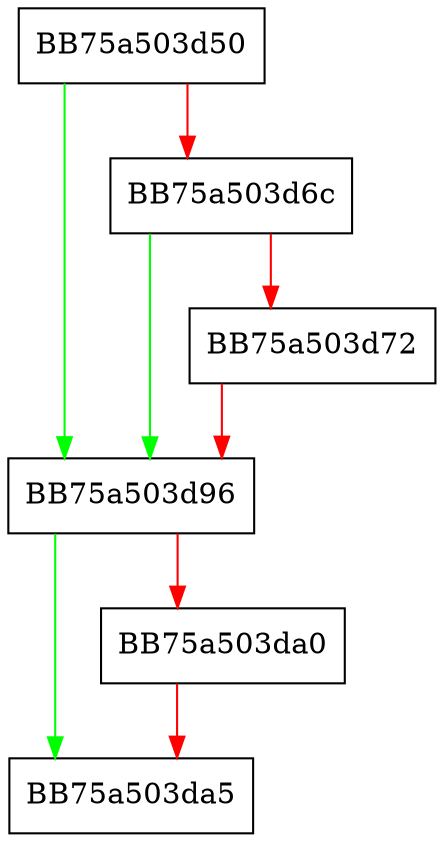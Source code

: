 digraph Close {
  node [shape="box"];
  graph [splines=ortho];
  BB75a503d50 -> BB75a503d96 [color="green"];
  BB75a503d50 -> BB75a503d6c [color="red"];
  BB75a503d6c -> BB75a503d96 [color="green"];
  BB75a503d6c -> BB75a503d72 [color="red"];
  BB75a503d72 -> BB75a503d96 [color="red"];
  BB75a503d96 -> BB75a503da5 [color="green"];
  BB75a503d96 -> BB75a503da0 [color="red"];
  BB75a503da0 -> BB75a503da5 [color="red"];
}